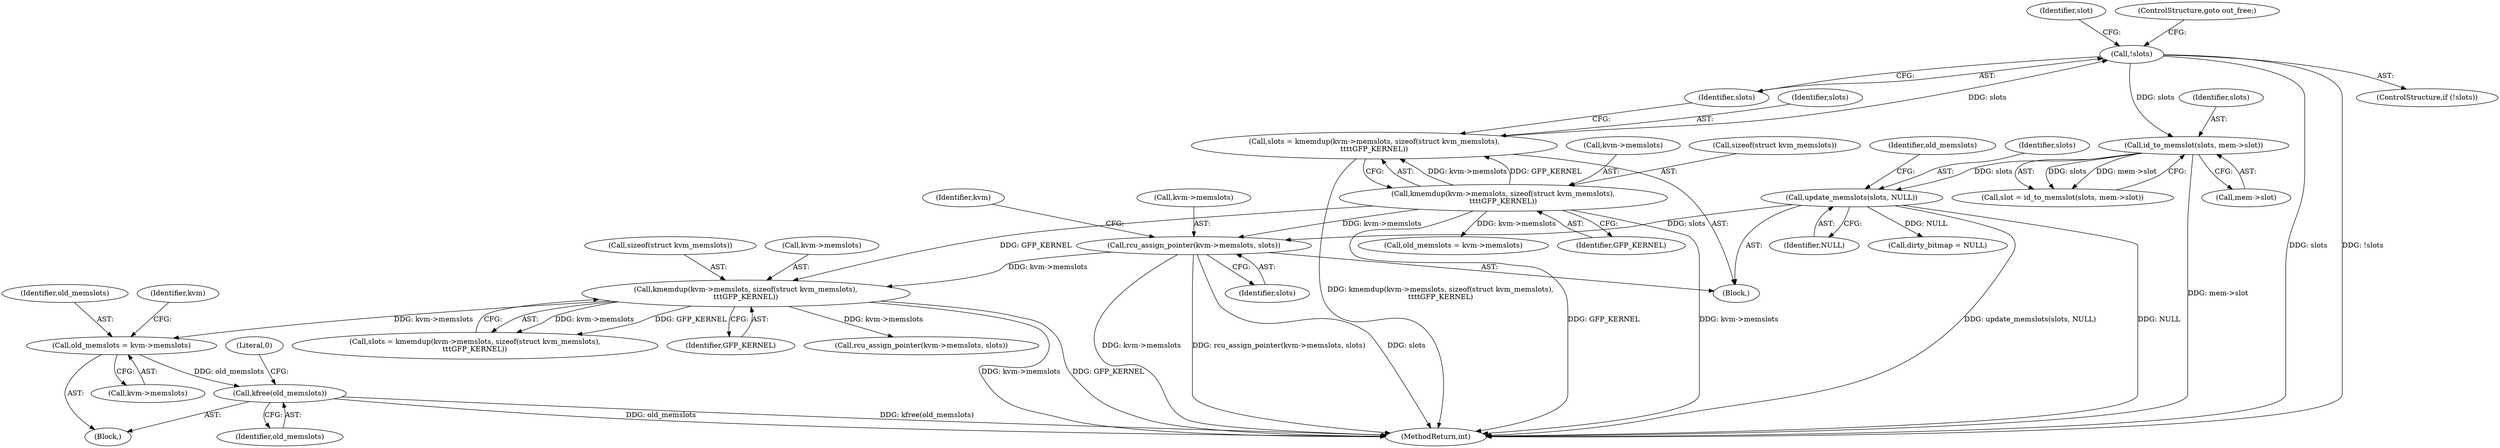 digraph "0_linux_12d6e7538e2d418c08f082b1b44ffa5fb7270ed8@API" {
"1000491" [label="(Call,kfree(old_memslots))"];
"1000457" [label="(Call,old_memslots = kvm->memslots)"];
"1000439" [label="(Call,kmemdup(kvm->memslots, sizeof(struct kvm_memslots),\n\t\t\tGFP_KERNEL))"];
"1000404" [label="(Call,rcu_assign_pointer(kvm->memslots, slots))"];
"1000373" [label="(Call,kmemdup(kvm->memslots, sizeof(struct kvm_memslots),\n\t\t\t\tGFP_KERNEL))"];
"1000396" [label="(Call,update_memslots(slots, NULL))"];
"1000386" [label="(Call,id_to_memslot(slots, mem->slot))"];
"1000381" [label="(Call,!slots)"];
"1000371" [label="(Call,slots = kmemdup(kvm->memslots, sizeof(struct kvm_memslots),\n\t\t\t\tGFP_KERNEL))"];
"1000388" [label="(Call,mem->slot)"];
"1000491" [label="(Call,kfree(old_memslots))"];
"1000380" [label="(ControlStructure,if (!slots))"];
"1000443" [label="(Call,sizeof(struct kvm_memslots))"];
"1000385" [label="(Identifier,slot)"];
"1000439" [label="(Call,kmemdup(kvm->memslots, sizeof(struct kvm_memslots),\n\t\t\tGFP_KERNEL))"];
"1000494" [label="(Literal,0)"];
"1000408" [label="(Identifier,slots)"];
"1000374" [label="(Call,kvm->memslots)"];
"1000116" [label="(Block,)"];
"1000396" [label="(Call,update_memslots(slots, NULL))"];
"1000499" [label="(MethodReturn,int)"];
"1000405" [label="(Call,kvm->memslots)"];
"1000437" [label="(Call,slots = kmemdup(kvm->memslots, sizeof(struct kvm_memslots),\n\t\t\tGFP_KERNEL))"];
"1000399" [label="(Call,old_memslots = kvm->memslots)"];
"1000464" [label="(Identifier,kvm)"];
"1000365" [label="(Block,)"];
"1000371" [label="(Call,slots = kmemdup(kvm->memslots, sizeof(struct kvm_memslots),\n\t\t\t\tGFP_KERNEL))"];
"1000458" [label="(Identifier,old_memslots)"];
"1000382" [label="(Identifier,slots)"];
"1000462" [label="(Call,rcu_assign_pointer(kvm->memslots, slots))"];
"1000377" [label="(Call,sizeof(struct kvm_memslots))"];
"1000381" [label="(Call,!slots)"];
"1000404" [label="(Call,rcu_assign_pointer(kvm->memslots, slots))"];
"1000379" [label="(Identifier,GFP_KERNEL)"];
"1000372" [label="(Identifier,slots)"];
"1000459" [label="(Call,kvm->memslots)"];
"1000412" [label="(Identifier,kvm)"];
"1000440" [label="(Call,kvm->memslots)"];
"1000373" [label="(Call,kmemdup(kvm->memslots, sizeof(struct kvm_memslots),\n\t\t\t\tGFP_KERNEL))"];
"1000398" [label="(Identifier,NULL)"];
"1000397" [label="(Identifier,slots)"];
"1000386" [label="(Call,id_to_memslot(slots, mem->slot))"];
"1000400" [label="(Identifier,old_memslots)"];
"1000492" [label="(Identifier,old_memslots)"];
"1000445" [label="(Identifier,GFP_KERNEL)"];
"1000384" [label="(Call,slot = id_to_memslot(slots, mem->slot))"];
"1000383" [label="(ControlStructure,goto out_free;)"];
"1000457" [label="(Call,old_memslots = kvm->memslots)"];
"1000454" [label="(Call,dirty_bitmap = NULL)"];
"1000387" [label="(Identifier,slots)"];
"1000491" -> "1000116"  [label="AST: "];
"1000491" -> "1000492"  [label="CFG: "];
"1000492" -> "1000491"  [label="AST: "];
"1000494" -> "1000491"  [label="CFG: "];
"1000491" -> "1000499"  [label="DDG: kfree(old_memslots)"];
"1000491" -> "1000499"  [label="DDG: old_memslots"];
"1000457" -> "1000491"  [label="DDG: old_memslots"];
"1000457" -> "1000116"  [label="AST: "];
"1000457" -> "1000459"  [label="CFG: "];
"1000458" -> "1000457"  [label="AST: "];
"1000459" -> "1000457"  [label="AST: "];
"1000464" -> "1000457"  [label="CFG: "];
"1000439" -> "1000457"  [label="DDG: kvm->memslots"];
"1000439" -> "1000437"  [label="AST: "];
"1000439" -> "1000445"  [label="CFG: "];
"1000440" -> "1000439"  [label="AST: "];
"1000443" -> "1000439"  [label="AST: "];
"1000445" -> "1000439"  [label="AST: "];
"1000437" -> "1000439"  [label="CFG: "];
"1000439" -> "1000499"  [label="DDG: kvm->memslots"];
"1000439" -> "1000499"  [label="DDG: GFP_KERNEL"];
"1000439" -> "1000437"  [label="DDG: kvm->memslots"];
"1000439" -> "1000437"  [label="DDG: GFP_KERNEL"];
"1000404" -> "1000439"  [label="DDG: kvm->memslots"];
"1000373" -> "1000439"  [label="DDG: GFP_KERNEL"];
"1000439" -> "1000462"  [label="DDG: kvm->memslots"];
"1000404" -> "1000365"  [label="AST: "];
"1000404" -> "1000408"  [label="CFG: "];
"1000405" -> "1000404"  [label="AST: "];
"1000408" -> "1000404"  [label="AST: "];
"1000412" -> "1000404"  [label="CFG: "];
"1000404" -> "1000499"  [label="DDG: kvm->memslots"];
"1000404" -> "1000499"  [label="DDG: rcu_assign_pointer(kvm->memslots, slots)"];
"1000404" -> "1000499"  [label="DDG: slots"];
"1000373" -> "1000404"  [label="DDG: kvm->memslots"];
"1000396" -> "1000404"  [label="DDG: slots"];
"1000373" -> "1000371"  [label="AST: "];
"1000373" -> "1000379"  [label="CFG: "];
"1000374" -> "1000373"  [label="AST: "];
"1000377" -> "1000373"  [label="AST: "];
"1000379" -> "1000373"  [label="AST: "];
"1000371" -> "1000373"  [label="CFG: "];
"1000373" -> "1000499"  [label="DDG: GFP_KERNEL"];
"1000373" -> "1000499"  [label="DDG: kvm->memslots"];
"1000373" -> "1000371"  [label="DDG: kvm->memslots"];
"1000373" -> "1000371"  [label="DDG: GFP_KERNEL"];
"1000373" -> "1000399"  [label="DDG: kvm->memslots"];
"1000396" -> "1000365"  [label="AST: "];
"1000396" -> "1000398"  [label="CFG: "];
"1000397" -> "1000396"  [label="AST: "];
"1000398" -> "1000396"  [label="AST: "];
"1000400" -> "1000396"  [label="CFG: "];
"1000396" -> "1000499"  [label="DDG: update_memslots(slots, NULL)"];
"1000396" -> "1000499"  [label="DDG: NULL"];
"1000386" -> "1000396"  [label="DDG: slots"];
"1000396" -> "1000454"  [label="DDG: NULL"];
"1000386" -> "1000384"  [label="AST: "];
"1000386" -> "1000388"  [label="CFG: "];
"1000387" -> "1000386"  [label="AST: "];
"1000388" -> "1000386"  [label="AST: "];
"1000384" -> "1000386"  [label="CFG: "];
"1000386" -> "1000499"  [label="DDG: mem->slot"];
"1000386" -> "1000384"  [label="DDG: slots"];
"1000386" -> "1000384"  [label="DDG: mem->slot"];
"1000381" -> "1000386"  [label="DDG: slots"];
"1000381" -> "1000380"  [label="AST: "];
"1000381" -> "1000382"  [label="CFG: "];
"1000382" -> "1000381"  [label="AST: "];
"1000383" -> "1000381"  [label="CFG: "];
"1000385" -> "1000381"  [label="CFG: "];
"1000381" -> "1000499"  [label="DDG: slots"];
"1000381" -> "1000499"  [label="DDG: !slots"];
"1000371" -> "1000381"  [label="DDG: slots"];
"1000371" -> "1000365"  [label="AST: "];
"1000372" -> "1000371"  [label="AST: "];
"1000382" -> "1000371"  [label="CFG: "];
"1000371" -> "1000499"  [label="DDG: kmemdup(kvm->memslots, sizeof(struct kvm_memslots),\n\t\t\t\tGFP_KERNEL)"];
}
